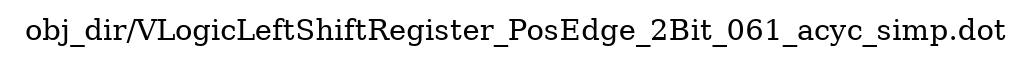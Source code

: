 digraph v3graph {
	graph	[label="obj_dir/VLogicLeftShiftRegister_PosEdge_2Bit_061_acyc_simp.dot",
		 labelloc=t, labeljust=l,
		 //size="7.5,10",
		 rankdir=TB];
}
